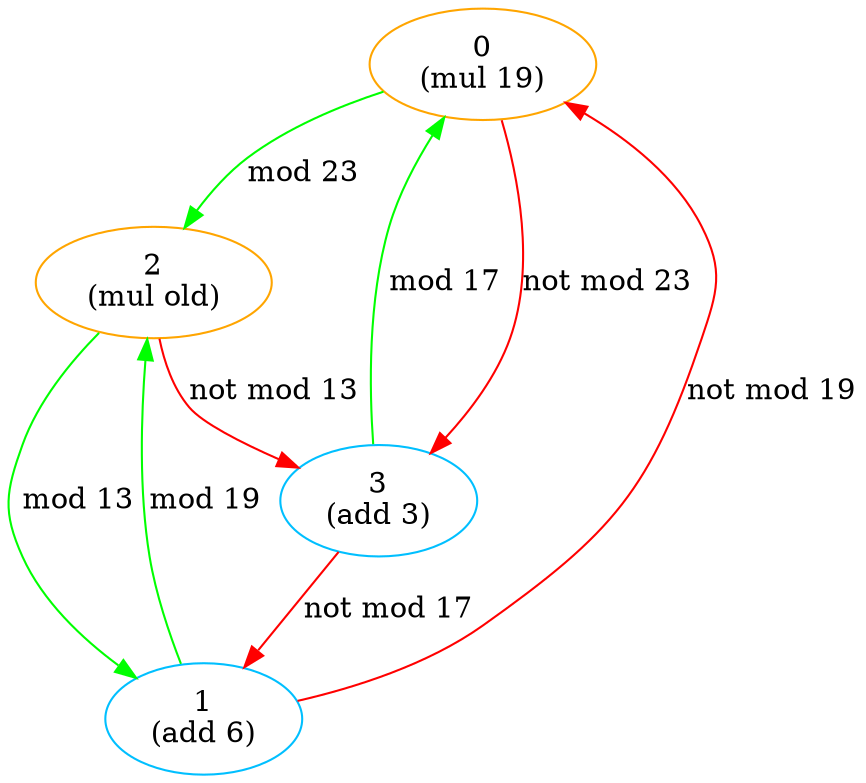 digraph {
        0 [label = "0\n(mul 19)", color="orange"]
        1 [label = "1\n(add 6)", color="deepskyblue"]
        2 [label = "2\n(mul old)", color="orange"]
        3 [label = "3\n(add 3)", color="deepskyblue"]

        0 -> 2 [ label = "mod 23", color="green"]
        0 -> 3 [ label = "not mod 23", color="red"]

        1 -> 2 [ label = "mod 19", color="green"]
        1 -> 0 [ label = "not mod 19", color="red"]

        2 -> 1 [ label = "mod 13", color="green"]
        2 -> 3 [ label = "not mod 13", color="red"]

        3 -> 0 [ label = "mod 17", color="green"]
        3 -> 1 [ label = "not mod 17", color="red"]
}